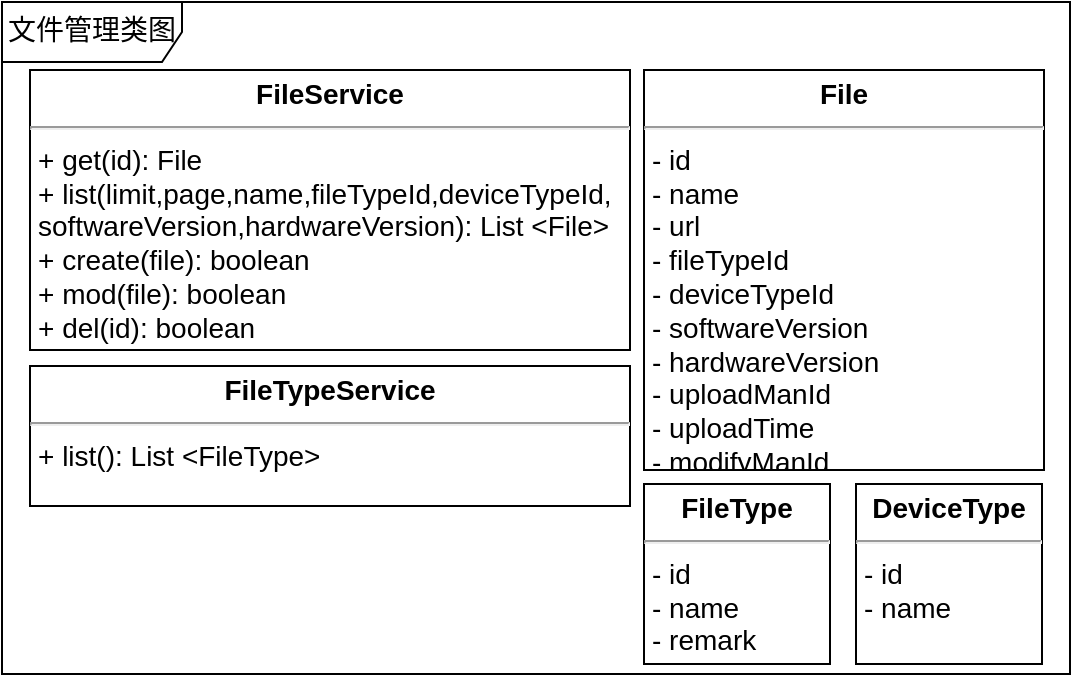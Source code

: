 <mxfile version="10.6.7" type="github"><diagram id="gnV-GOPfLrobz5uMPDvQ" name="ÃÂ§ÃÂ¬ÃÂ¬ 1 ÃÂ©ÃÂ¡ÃÂµ"><mxGraphModel dx="1007" dy="579" grid="1" gridSize="10" guides="1" tooltips="1" connect="1" arrows="1" fold="1" page="1" pageScale="1" pageWidth="850" pageHeight="1100" math="0" shadow="0"><root><mxCell id="0"/><mxCell id="1" parent="0"/><mxCell id="2KOzH4CsE0ct0_GWBmL0-1" value="文件管理类图" style="shape=umlFrame;whiteSpace=wrap;html=1;rounded=0;shadow=0;comic=0;labelBackgroundColor=none;strokeColor=#000000;strokeWidth=1;fillColor=#ffffff;fontFamily=Verdana;fontSize=14;fontColor=#000000;align=center;width=90;height=30;" parent="1" vertex="1"><mxGeometry x="46" y="56" width="534" height="336" as="geometry"/></mxCell><mxCell id="2KOzH4CsE0ct0_GWBmL0-2" value="&lt;p style=&quot;margin: 4px 0px 0px ; text-align: center ; font-size: 14px&quot;&gt;&lt;b&gt;FileService&lt;/b&gt;&lt;/p&gt;&lt;hr style=&quot;font-size: 14px&quot;&gt;&lt;p style=&quot;margin: 0px 0px 0px 4px ; font-size: 14px&quot;&gt;+ get(id): File&lt;/p&gt;&lt;p style=&quot;margin: 0px 0px 0px 4px ; font-size: 14px&quot;&gt;+ list(&lt;span&gt;limit&lt;/span&gt;&lt;span&gt;,&lt;/span&gt;&lt;span&gt;page&lt;/span&gt;&lt;span&gt;,&lt;/span&gt;&lt;span&gt;name&lt;/span&gt;&lt;span&gt;,&lt;/span&gt;&lt;span&gt;fileTypeId&lt;/span&gt;&lt;span&gt;,&lt;/span&gt;&lt;span&gt;deviceTypeId&lt;/span&gt;&lt;span&gt;,&lt;/span&gt;&lt;/p&gt;&lt;p style=&quot;margin: 0px 0px 0px 4px ; font-size: 14px&quot;&gt;&lt;span&gt;softwareVersion&lt;/span&gt;&lt;span&gt;,&lt;/span&gt;&lt;span&gt;hardwareVersion&lt;/span&gt;&lt;span&gt;): List &amp;lt;File&amp;gt;&lt;/span&gt;&lt;/p&gt;&lt;p style=&quot;margin: 0px 0px 0px 4px ; font-size: 14px&quot;&gt;+ create(file): boolean&lt;/p&gt;&lt;p style=&quot;margin: 0px 0px 0px 4px ; font-size: 14px&quot;&gt;+ mod(file): boolean&amp;nbsp;&lt;/p&gt;&lt;p style=&quot;margin: 0px 0px 0px 4px ; font-size: 14px&quot;&gt;+ del(id): boolean&lt;/p&gt;" style="verticalAlign=top;align=left;overflow=fill;fontSize=14;fontFamily=Helvetica;html=1;" parent="1" vertex="1"><mxGeometry x="60" y="90" width="300" height="140" as="geometry"/></mxCell><mxCell id="kRoeJmcZswXiqJmZhXYh-1" value="&lt;p style=&quot;margin: 4px 0px 0px ; text-align: center ; font-size: 14px&quot;&gt;&lt;b&gt;File&lt;/b&gt;&lt;br&gt;&lt;/p&gt;&lt;hr style=&quot;font-size: 14px&quot;&gt;&lt;p style=&quot;margin: 0px 0px 0px 4px ; font-size: 14px&quot;&gt;- id&lt;/p&gt;&lt;p style=&quot;margin: 0px 0px 0px 4px ; font-size: 14px&quot;&gt;- name&lt;/p&gt;&lt;p style=&quot;margin: 0px 0px 0px 4px ; font-size: 14px&quot;&gt;- url&lt;/p&gt;&lt;p style=&quot;margin: 0px 0px 0px 4px ; font-size: 14px&quot;&gt;- fileTypeId&lt;/p&gt;&lt;p style=&quot;margin: 0px 0px 0px 4px ; font-size: 14px&quot;&gt;- deviceTypeId&lt;/p&gt;&lt;p style=&quot;margin: 0px 0px 0px 4px ; font-size: 14px&quot;&gt;- softwareVersion&lt;/p&gt;&lt;p style=&quot;margin: 0px 0px 0px 4px ; font-size: 14px&quot;&gt;- hardwareVersion&lt;/p&gt;&lt;p style=&quot;margin: 0px 0px 0px 4px ; font-size: 14px&quot;&gt;- uploadManId&lt;/p&gt;&lt;p style=&quot;margin: 0px 0px 0px 4px ; font-size: 14px&quot;&gt;- uploadTime&lt;/p&gt;&lt;p style=&quot;margin: 0px 0px 0px 4px ; font-size: 14px&quot;&gt;- modifyManId&lt;/p&gt;&lt;br&gt;" style="verticalAlign=top;align=left;overflow=fill;fontSize=14;fontFamily=Helvetica;html=1;" parent="1" vertex="1"><mxGeometry x="367" y="90" width="200" height="200" as="geometry"/></mxCell><mxCell id="kRoeJmcZswXiqJmZhXYh-2" value="&lt;p style=&quot;margin: 4px 0px 0px ; text-align: center ; font-size: 14px&quot;&gt;&lt;b&gt;FileType&lt;/b&gt;&lt;br&gt;&lt;/p&gt;&lt;hr style=&quot;font-size: 14px&quot;&gt;&lt;p style=&quot;margin: 0px 0px 0px 4px ; font-size: 14px&quot;&gt;- id&lt;/p&gt;&lt;p style=&quot;margin: 0px 0px 0px 4px ; font-size: 14px&quot;&gt;- name&lt;/p&gt;&lt;p style=&quot;margin: 0px 0px 0px 4px ; font-size: 14px&quot;&gt;- remark&lt;/p&gt;&lt;p style=&quot;margin: 0px 0px 0px 4px ; font-size: 14px&quot;&gt;&lt;br&gt;&lt;/p&gt;" style="verticalAlign=top;align=left;overflow=fill;fontSize=14;fontFamily=Helvetica;html=1;" parent="1" vertex="1"><mxGeometry x="367" y="297" width="93" height="90" as="geometry"/></mxCell><mxCell id="djJtlZH3CovLXxsH2dMI-1" value="&lt;p style=&quot;margin: 4px 0px 0px ; text-align: center ; font-size: 14px&quot;&gt;&lt;b&gt;FileTypeService&lt;/b&gt;&lt;/p&gt;&lt;hr style=&quot;font-size: 14px&quot;&gt;&lt;p style=&quot;margin: 0px 0px 0px 4px ; font-size: 14px&quot;&gt;+ list(): List &amp;lt;FileType&amp;gt;&lt;br&gt;&lt;/p&gt;" style="verticalAlign=top;align=left;overflow=fill;fontSize=14;fontFamily=Helvetica;html=1;" vertex="1" parent="1"><mxGeometry x="60" y="238" width="300" height="70" as="geometry"/></mxCell><mxCell id="djJtlZH3CovLXxsH2dMI-2" value="&lt;p style=&quot;margin: 4px 0px 0px ; text-align: center ; font-size: 14px&quot;&gt;&lt;b&gt;DeviceType&lt;/b&gt;&lt;br&gt;&lt;/p&gt;&lt;hr style=&quot;font-size: 14px&quot;&gt;&lt;p style=&quot;margin: 0px 0px 0px 4px ; font-size: 14px&quot;&gt;- id&lt;/p&gt;&lt;p style=&quot;margin: 0px 0px 0px 4px ; font-size: 14px&quot;&gt;- name&lt;/p&gt;&lt;p style=&quot;margin: 0px 0px 0px 4px ; font-size: 14px&quot;&gt;&lt;br&gt;&lt;/p&gt;" style="verticalAlign=top;align=left;overflow=fill;fontSize=14;fontFamily=Helvetica;html=1;" vertex="1" parent="1"><mxGeometry x="473" y="297" width="93" height="90" as="geometry"/></mxCell></root></mxGraphModel></diagram></mxfile>